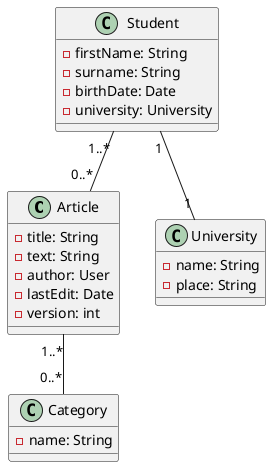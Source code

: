 @startuml domain

class Article {
  - title: String
  - text: String
  - author: User
  - lastEdit: Date
  - version: int
}

class Category {
  - name: String
}

class Student {
  - firstName: String
  - surname: String
  - birthDate: Date
  - university: University
}

class University {
  - name: String
  - place: String
}

Student "1..*" -- "0..*" Article
Student "1" -- "1" University

Article "1..*" -- "0..*" Category

@enduml
